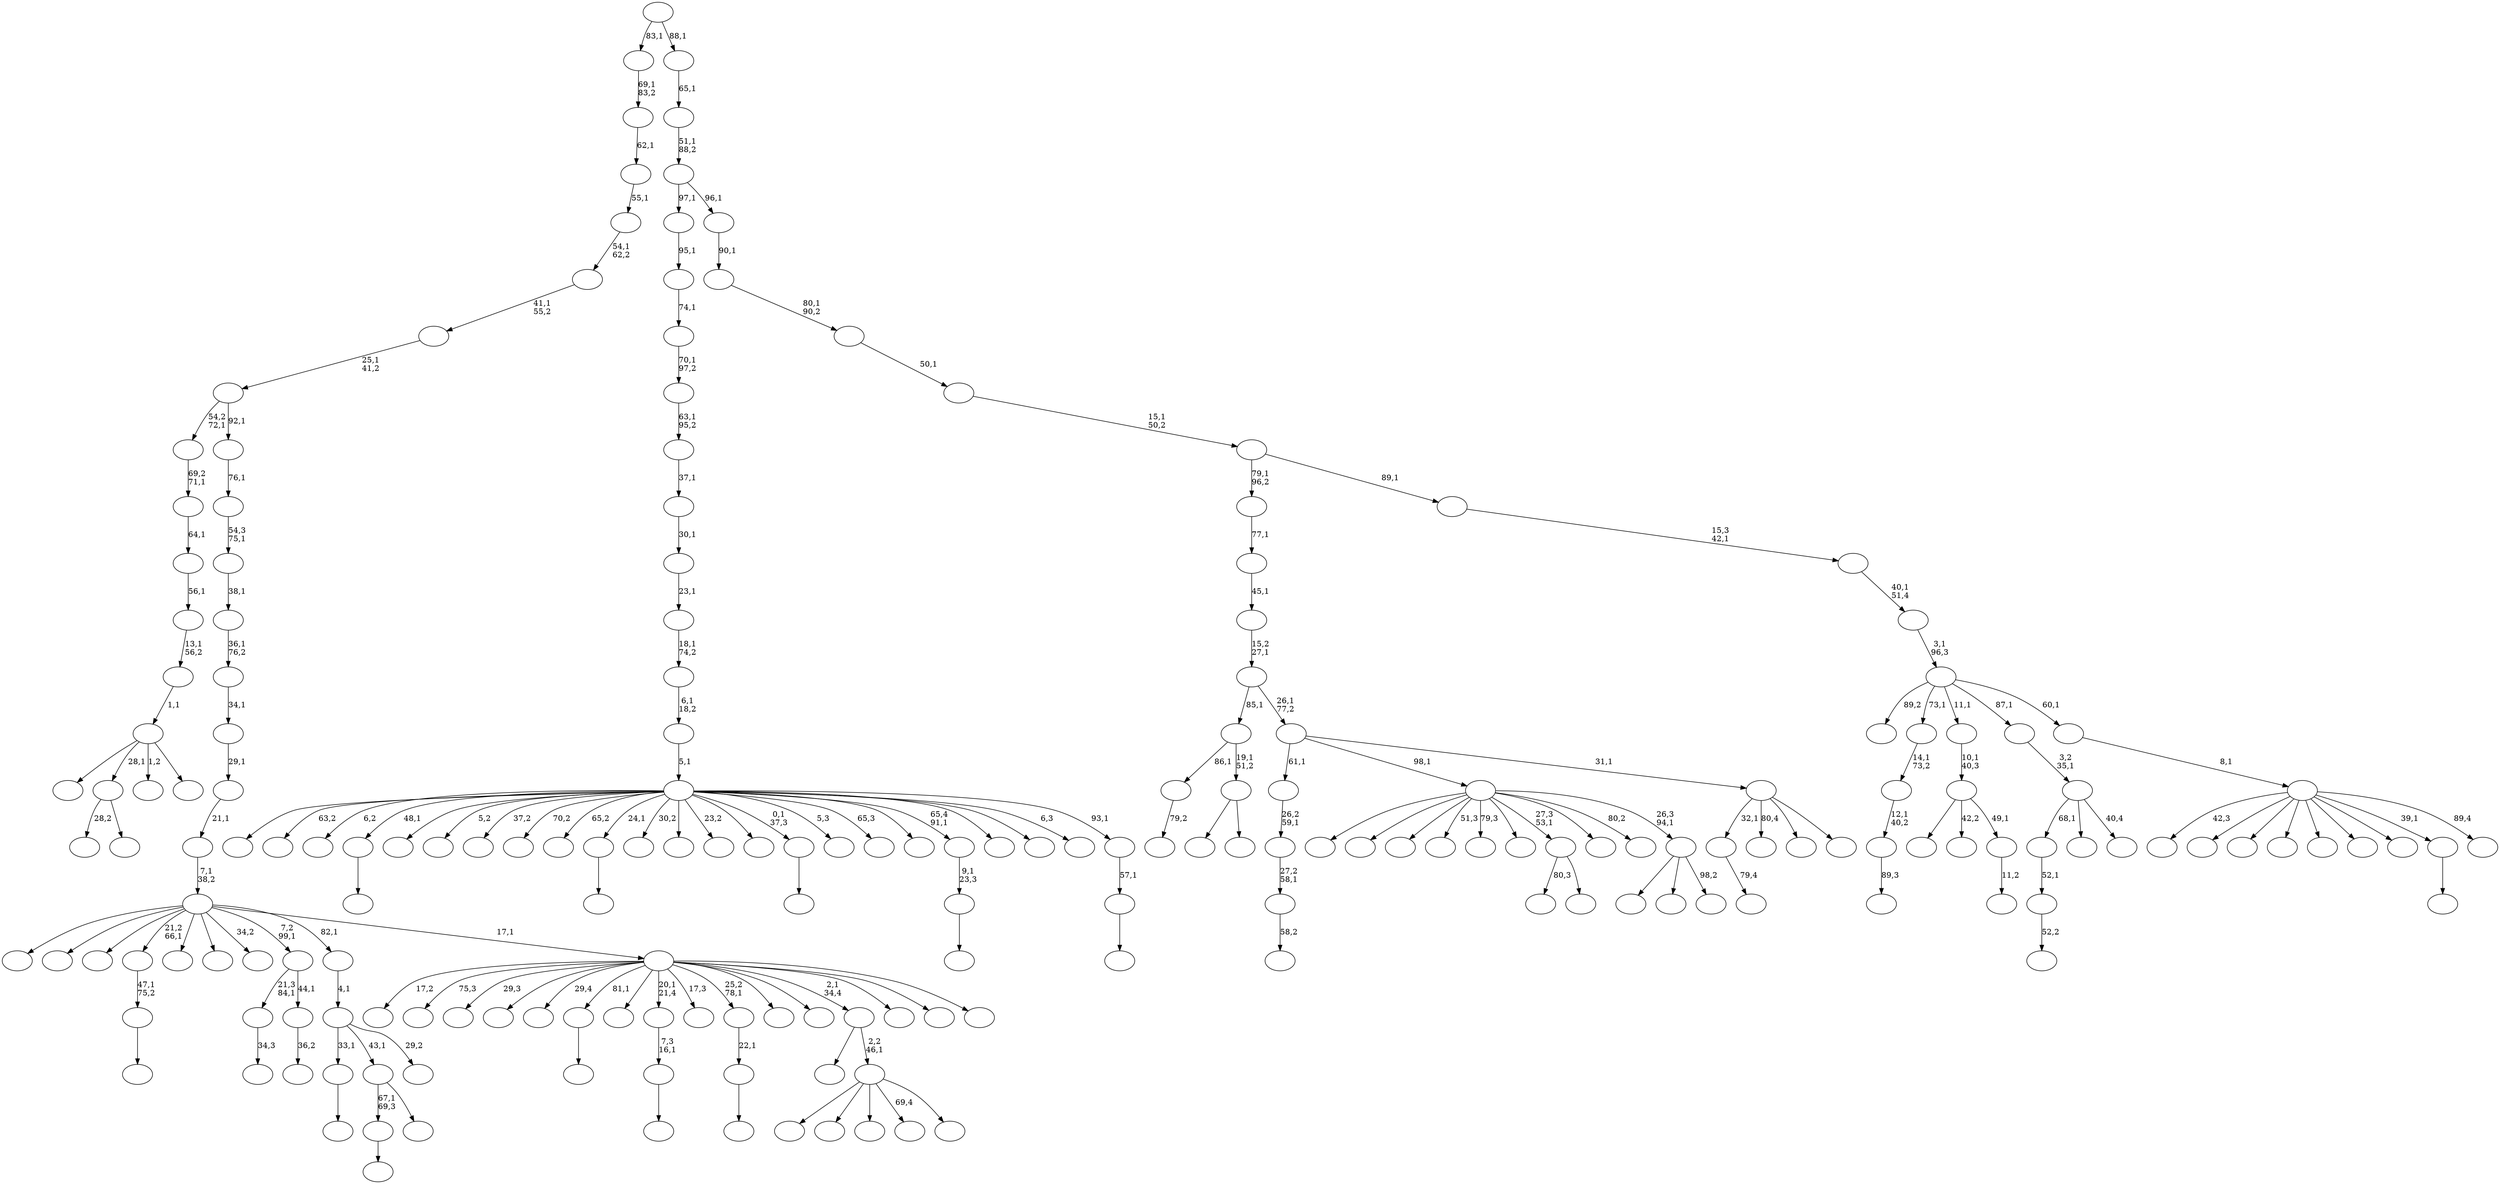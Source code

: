 digraph T {
	200 [label=""]
	199 [label=""]
	198 [label=""]
	197 [label=""]
	196 [label=""]
	195 [label=""]
	194 [label=""]
	193 [label=""]
	192 [label=""]
	191 [label=""]
	190 [label=""]
	189 [label=""]
	188 [label=""]
	187 [label=""]
	186 [label=""]
	185 [label=""]
	184 [label=""]
	183 [label=""]
	182 [label=""]
	181 [label=""]
	180 [label=""]
	179 [label=""]
	178 [label=""]
	177 [label=""]
	176 [label=""]
	175 [label=""]
	174 [label=""]
	173 [label=""]
	172 [label=""]
	171 [label=""]
	170 [label=""]
	169 [label=""]
	168 [label=""]
	167 [label=""]
	166 [label=""]
	165 [label=""]
	164 [label=""]
	163 [label=""]
	162 [label=""]
	161 [label=""]
	160 [label=""]
	159 [label=""]
	158 [label=""]
	157 [label=""]
	156 [label=""]
	155 [label=""]
	154 [label=""]
	153 [label=""]
	152 [label=""]
	151 [label=""]
	150 [label=""]
	149 [label=""]
	148 [label=""]
	147 [label=""]
	146 [label=""]
	145 [label=""]
	144 [label=""]
	143 [label=""]
	142 [label=""]
	141 [label=""]
	140 [label=""]
	139 [label=""]
	138 [label=""]
	137 [label=""]
	136 [label=""]
	135 [label=""]
	134 [label=""]
	133 [label=""]
	132 [label=""]
	131 [label=""]
	130 [label=""]
	129 [label=""]
	128 [label=""]
	127 [label=""]
	126 [label=""]
	125 [label=""]
	124 [label=""]
	123 [label=""]
	122 [label=""]
	121 [label=""]
	120 [label=""]
	119 [label=""]
	118 [label=""]
	117 [label=""]
	116 [label=""]
	115 [label=""]
	114 [label=""]
	113 [label=""]
	112 [label=""]
	111 [label=""]
	110 [label=""]
	109 [label=""]
	108 [label=""]
	107 [label=""]
	106 [label=""]
	105 [label=""]
	104 [label=""]
	103 [label=""]
	102 [label=""]
	101 [label=""]
	100 [label=""]
	99 [label=""]
	98 [label=""]
	97 [label=""]
	96 [label=""]
	95 [label=""]
	94 [label=""]
	93 [label=""]
	92 [label=""]
	91 [label=""]
	90 [label=""]
	89 [label=""]
	88 [label=""]
	87 [label=""]
	86 [label=""]
	85 [label=""]
	84 [label=""]
	83 [label=""]
	82 [label=""]
	81 [label=""]
	80 [label=""]
	79 [label=""]
	78 [label=""]
	77 [label=""]
	76 [label=""]
	75 [label=""]
	74 [label=""]
	73 [label=""]
	72 [label=""]
	71 [label=""]
	70 [label=""]
	69 [label=""]
	68 [label=""]
	67 [label=""]
	66 [label=""]
	65 [label=""]
	64 [label=""]
	63 [label=""]
	62 [label=""]
	61 [label=""]
	60 [label=""]
	59 [label=""]
	58 [label=""]
	57 [label=""]
	56 [label=""]
	55 [label=""]
	54 [label=""]
	53 [label=""]
	52 [label=""]
	51 [label=""]
	50 [label=""]
	49 [label=""]
	48 [label=""]
	47 [label=""]
	46 [label=""]
	45 [label=""]
	44 [label=""]
	43 [label=""]
	42 [label=""]
	41 [label=""]
	40 [label=""]
	39 [label=""]
	38 [label=""]
	37 [label=""]
	36 [label=""]
	35 [label=""]
	34 [label=""]
	33 [label=""]
	32 [label=""]
	31 [label=""]
	30 [label=""]
	29 [label=""]
	28 [label=""]
	27 [label=""]
	26 [label=""]
	25 [label=""]
	24 [label=""]
	23 [label=""]
	22 [label=""]
	21 [label=""]
	20 [label=""]
	19 [label=""]
	18 [label=""]
	17 [label=""]
	16 [label=""]
	15 [label=""]
	14 [label=""]
	13 [label=""]
	12 [label=""]
	11 [label=""]
	10 [label=""]
	9 [label=""]
	8 [label=""]
	7 [label=""]
	6 [label=""]
	5 [label=""]
	4 [label=""]
	3 [label=""]
	2 [label=""]
	1 [label=""]
	0 [label=""]
	196 -> 197 [label="52,2"]
	195 -> 196 [label="52,1"]
	185 -> 186 [label=""]
	177 -> 178 [label=""]
	169 -> 170 [label=""]
	168 -> 169 [label="47,1\n75,2"]
	166 -> 167 [label="79,2"]
	160 -> 161 [label=""]
	156 -> 157 [label="89,3"]
	155 -> 156 [label="12,1\n40,2"]
	154 -> 155 [label="14,1\n73,2"]
	147 -> 148 [label=""]
	144 -> 145 [label="34,3"]
	140 -> 141 [label="11,2"]
	139 -> 181 [label=""]
	139 -> 175 [label="42,2"]
	139 -> 140 [label="49,1"]
	138 -> 139 [label="10,1\n40,3"]
	134 -> 135 [label=""]
	133 -> 134 [label="9,1\n23,3"]
	126 -> 127 [label=""]
	124 -> 162 [label="80,3"]
	124 -> 125 [label=""]
	122 -> 123 [label="58,2"]
	121 -> 122 [label="27,2\n58,1"]
	120 -> 121 [label="26,2\n59,1"]
	114 -> 115 [label=""]
	113 -> 114 [label="7,3\n16,1"]
	111 -> 112 [label="36,2"]
	110 -> 144 [label="21,3\n84,1"]
	110 -> 111 [label="44,1"]
	106 -> 107 [label="79,4"]
	103 -> 104 [label=""]
	100 -> 101 [label=""]
	99 -> 100 [label="22,1"]
	96 -> 173 [label="28,2"]
	96 -> 97 [label=""]
	94 -> 177 [label="67,1\n69,3"]
	94 -> 95 [label=""]
	87 -> 194 [label=""]
	87 -> 98 [label=""]
	87 -> 88 [label="98,2"]
	86 -> 191 [label=""]
	86 -> 184 [label=""]
	86 -> 165 [label=""]
	86 -> 163 [label="51,3"]
	86 -> 143 [label="79,3"]
	86 -> 142 [label=""]
	86 -> 124 [label="27,3\n53,1"]
	86 -> 118 [label=""]
	86 -> 105 [label="80,2"]
	86 -> 87 [label="26,3\n94,1"]
	84 -> 103 [label="33,1"]
	84 -> 94 [label="43,1"]
	84 -> 85 [label="29,2"]
	83 -> 84 [label="4,1"]
	80 -> 164 [label=""]
	80 -> 96 [label="28,1"]
	80 -> 82 [label="1,2"]
	80 -> 81 [label=""]
	79 -> 80 [label="1,1"]
	78 -> 79 [label="13,1\n56,2"]
	77 -> 78 [label="56,1"]
	76 -> 77 [label="64,1"]
	75 -> 76 [label="69,2\n71,1"]
	68 -> 195 [label="68,1"]
	68 -> 187 [label=""]
	68 -> 69 [label="40,4"]
	67 -> 68 [label="3,2\n35,1"]
	64 -> 65 [label=""]
	62 -> 72 [label=""]
	62 -> 63 [label=""]
	61 -> 166 [label="86,1"]
	61 -> 62 [label="19,1\n51,2"]
	59 -> 172 [label=""]
	59 -> 130 [label=""]
	59 -> 129 [label=""]
	59 -> 73 [label="69,4"]
	59 -> 60 [label=""]
	58 -> 92 [label=""]
	58 -> 59 [label="2,2\n46,1"]
	54 -> 106 [label="32,1"]
	54 -> 74 [label="80,4"]
	54 -> 56 [label=""]
	54 -> 55 [label=""]
	53 -> 120 [label="61,1"]
	53 -> 86 [label="98,1"]
	53 -> 54 [label="31,1"]
	52 -> 61 [label="85,1"]
	52 -> 53 [label="26,1\n77,2"]
	51 -> 52 [label="15,2\n27,1"]
	50 -> 51 [label="45,1"]
	49 -> 50 [label="77,1"]
	46 -> 198 [label="17,2"]
	46 -> 193 [label="75,3"]
	46 -> 189 [label="29,3"]
	46 -> 151 [label=""]
	46 -> 150 [label="29,4"]
	46 -> 126 [label="81,1"]
	46 -> 117 [label=""]
	46 -> 113 [label="20,1\n21,4"]
	46 -> 109 [label="17,3"]
	46 -> 99 [label="25,2\n78,1"]
	46 -> 90 [label=""]
	46 -> 66 [label=""]
	46 -> 58 [label="2,1\n34,4"]
	46 -> 57 [label=""]
	46 -> 48 [label=""]
	46 -> 47 [label=""]
	45 -> 192 [label=""]
	45 -> 179 [label=""]
	45 -> 174 [label=""]
	45 -> 168 [label="21,2\n66,1"]
	45 -> 132 [label=""]
	45 -> 131 [label=""]
	45 -> 116 [label="34,2"]
	45 -> 110 [label="7,2\n99,1"]
	45 -> 83 [label="82,1"]
	45 -> 46 [label="17,1"]
	44 -> 45 [label="7,1\n38,2"]
	43 -> 44 [label="21,1"]
	42 -> 43 [label="29,1"]
	41 -> 42 [label="34,1"]
	40 -> 41 [label="36,1\n76,2"]
	39 -> 40 [label="38,1"]
	38 -> 39 [label="54,3\n75,1"]
	37 -> 38 [label="76,1"]
	36 -> 75 [label="54,2\n72,1"]
	36 -> 37 [label="92,1"]
	35 -> 36 [label="25,1\n41,2"]
	34 -> 35 [label="41,1\n55,2"]
	33 -> 34 [label="54,1\n62,2"]
	32 -> 33 [label="55,1"]
	31 -> 32 [label="62,1"]
	30 -> 31 [label="69,1\n83,2"]
	28 -> 29 [label=""]
	27 -> 28 [label="57,1"]
	26 -> 200 [label=""]
	26 -> 199 [label="63,2"]
	26 -> 188 [label="6,2"]
	26 -> 185 [label="48,1"]
	26 -> 183 [label=""]
	26 -> 182 [label="5,2"]
	26 -> 180 [label="37,2"]
	26 -> 176 [label="70,2"]
	26 -> 171 [label="65,2"]
	26 -> 160 [label="24,1"]
	26 -> 159 [label="30,2"]
	26 -> 153 [label=""]
	26 -> 152 [label="23,2"]
	26 -> 149 [label=""]
	26 -> 147 [label="0,1\n37,3"]
	26 -> 146 [label="5,3"]
	26 -> 137 [label="65,3"]
	26 -> 136 [label=""]
	26 -> 133 [label="65,4\n91,1"]
	26 -> 128 [label=""]
	26 -> 119 [label=""]
	26 -> 102 [label="6,3"]
	26 -> 27 [label="93,1"]
	25 -> 26 [label="5,1"]
	24 -> 25 [label="6,1\n18,2"]
	23 -> 24 [label="18,1\n74,2"]
	22 -> 23 [label="23,1"]
	21 -> 22 [label="30,1"]
	20 -> 21 [label="37,1"]
	19 -> 20 [label="63,1\n95,2"]
	18 -> 19 [label="70,1\n97,2"]
	17 -> 18 [label="74,1"]
	16 -> 17 [label="95,1"]
	14 -> 190 [label="42,3"]
	14 -> 108 [label=""]
	14 -> 93 [label=""]
	14 -> 91 [label=""]
	14 -> 89 [label=""]
	14 -> 71 [label=""]
	14 -> 70 [label=""]
	14 -> 64 [label="39,1"]
	14 -> 15 [label="89,4"]
	13 -> 14 [label="8,1"]
	12 -> 158 [label="89,2"]
	12 -> 154 [label="73,1"]
	12 -> 138 [label="11,1"]
	12 -> 67 [label="87,1"]
	12 -> 13 [label="60,1"]
	11 -> 12 [label="3,1\n96,3"]
	10 -> 11 [label="40,1\n51,4"]
	9 -> 10 [label="15,3\n42,1"]
	8 -> 49 [label="79,1\n96,2"]
	8 -> 9 [label="89,1"]
	7 -> 8 [label="15,1\n50,2"]
	6 -> 7 [label="50,1"]
	5 -> 6 [label="80,1\n90,2"]
	4 -> 5 [label="90,1"]
	3 -> 16 [label="97,1"]
	3 -> 4 [label="96,1"]
	2 -> 3 [label="51,1\n88,2"]
	1 -> 2 [label="65,1"]
	0 -> 30 [label="83,1"]
	0 -> 1 [label="88,1"]
}
